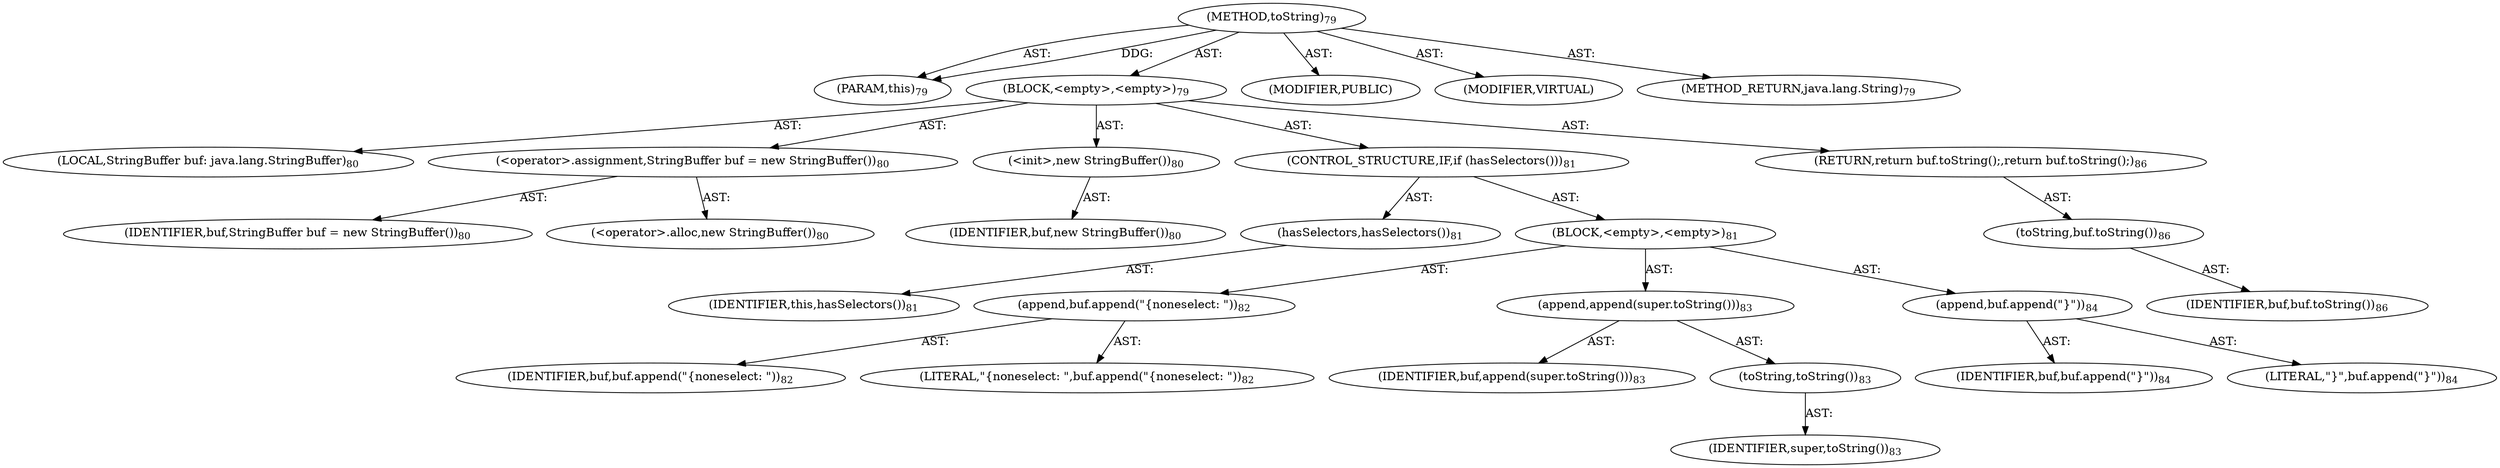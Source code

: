 digraph "toString" {  
"111669149697" [label = <(METHOD,toString)<SUB>79</SUB>> ]
"115964116992" [label = <(PARAM,this)<SUB>79</SUB>> ]
"25769803777" [label = <(BLOCK,&lt;empty&gt;,&lt;empty&gt;)<SUB>79</SUB>> ]
"94489280512" [label = <(LOCAL,StringBuffer buf: java.lang.StringBuffer)<SUB>80</SUB>> ]
"30064771072" [label = <(&lt;operator&gt;.assignment,StringBuffer buf = new StringBuffer())<SUB>80</SUB>> ]
"68719476739" [label = <(IDENTIFIER,buf,StringBuffer buf = new StringBuffer())<SUB>80</SUB>> ]
"30064771073" [label = <(&lt;operator&gt;.alloc,new StringBuffer())<SUB>80</SUB>> ]
"30064771074" [label = <(&lt;init&gt;,new StringBuffer())<SUB>80</SUB>> ]
"68719476740" [label = <(IDENTIFIER,buf,new StringBuffer())<SUB>80</SUB>> ]
"47244640256" [label = <(CONTROL_STRUCTURE,IF,if (hasSelectors()))<SUB>81</SUB>> ]
"30064771075" [label = <(hasSelectors,hasSelectors())<SUB>81</SUB>> ]
"68719476736" [label = <(IDENTIFIER,this,hasSelectors())<SUB>81</SUB>> ]
"25769803778" [label = <(BLOCK,&lt;empty&gt;,&lt;empty&gt;)<SUB>81</SUB>> ]
"30064771076" [label = <(append,buf.append(&quot;{noneselect: &quot;))<SUB>82</SUB>> ]
"68719476741" [label = <(IDENTIFIER,buf,buf.append(&quot;{noneselect: &quot;))<SUB>82</SUB>> ]
"90194313216" [label = <(LITERAL,&quot;{noneselect: &quot;,buf.append(&quot;{noneselect: &quot;))<SUB>82</SUB>> ]
"30064771077" [label = <(append,append(super.toString()))<SUB>83</SUB>> ]
"68719476742" [label = <(IDENTIFIER,buf,append(super.toString()))<SUB>83</SUB>> ]
"30064771078" [label = <(toString,toString())<SUB>83</SUB>> ]
"68719476743" [label = <(IDENTIFIER,super,toString())<SUB>83</SUB>> ]
"30064771079" [label = <(append,buf.append(&quot;}&quot;))<SUB>84</SUB>> ]
"68719476744" [label = <(IDENTIFIER,buf,buf.append(&quot;}&quot;))<SUB>84</SUB>> ]
"90194313217" [label = <(LITERAL,&quot;}&quot;,buf.append(&quot;}&quot;))<SUB>84</SUB>> ]
"146028888064" [label = <(RETURN,return buf.toString();,return buf.toString();)<SUB>86</SUB>> ]
"30064771080" [label = <(toString,buf.toString())<SUB>86</SUB>> ]
"68719476745" [label = <(IDENTIFIER,buf,buf.toString())<SUB>86</SUB>> ]
"133143986178" [label = <(MODIFIER,PUBLIC)> ]
"133143986179" [label = <(MODIFIER,VIRTUAL)> ]
"128849018881" [label = <(METHOD_RETURN,java.lang.String)<SUB>79</SUB>> ]
  "111669149697" -> "115964116992"  [ label = "AST: "] 
  "111669149697" -> "25769803777"  [ label = "AST: "] 
  "111669149697" -> "133143986178"  [ label = "AST: "] 
  "111669149697" -> "133143986179"  [ label = "AST: "] 
  "111669149697" -> "128849018881"  [ label = "AST: "] 
  "25769803777" -> "94489280512"  [ label = "AST: "] 
  "25769803777" -> "30064771072"  [ label = "AST: "] 
  "25769803777" -> "30064771074"  [ label = "AST: "] 
  "25769803777" -> "47244640256"  [ label = "AST: "] 
  "25769803777" -> "146028888064"  [ label = "AST: "] 
  "30064771072" -> "68719476739"  [ label = "AST: "] 
  "30064771072" -> "30064771073"  [ label = "AST: "] 
  "30064771074" -> "68719476740"  [ label = "AST: "] 
  "47244640256" -> "30064771075"  [ label = "AST: "] 
  "47244640256" -> "25769803778"  [ label = "AST: "] 
  "30064771075" -> "68719476736"  [ label = "AST: "] 
  "25769803778" -> "30064771076"  [ label = "AST: "] 
  "25769803778" -> "30064771077"  [ label = "AST: "] 
  "25769803778" -> "30064771079"  [ label = "AST: "] 
  "30064771076" -> "68719476741"  [ label = "AST: "] 
  "30064771076" -> "90194313216"  [ label = "AST: "] 
  "30064771077" -> "68719476742"  [ label = "AST: "] 
  "30064771077" -> "30064771078"  [ label = "AST: "] 
  "30064771078" -> "68719476743"  [ label = "AST: "] 
  "30064771079" -> "68719476744"  [ label = "AST: "] 
  "30064771079" -> "90194313217"  [ label = "AST: "] 
  "146028888064" -> "30064771080"  [ label = "AST: "] 
  "30064771080" -> "68719476745"  [ label = "AST: "] 
  "111669149697" -> "115964116992"  [ label = "DDG: "] 
}
